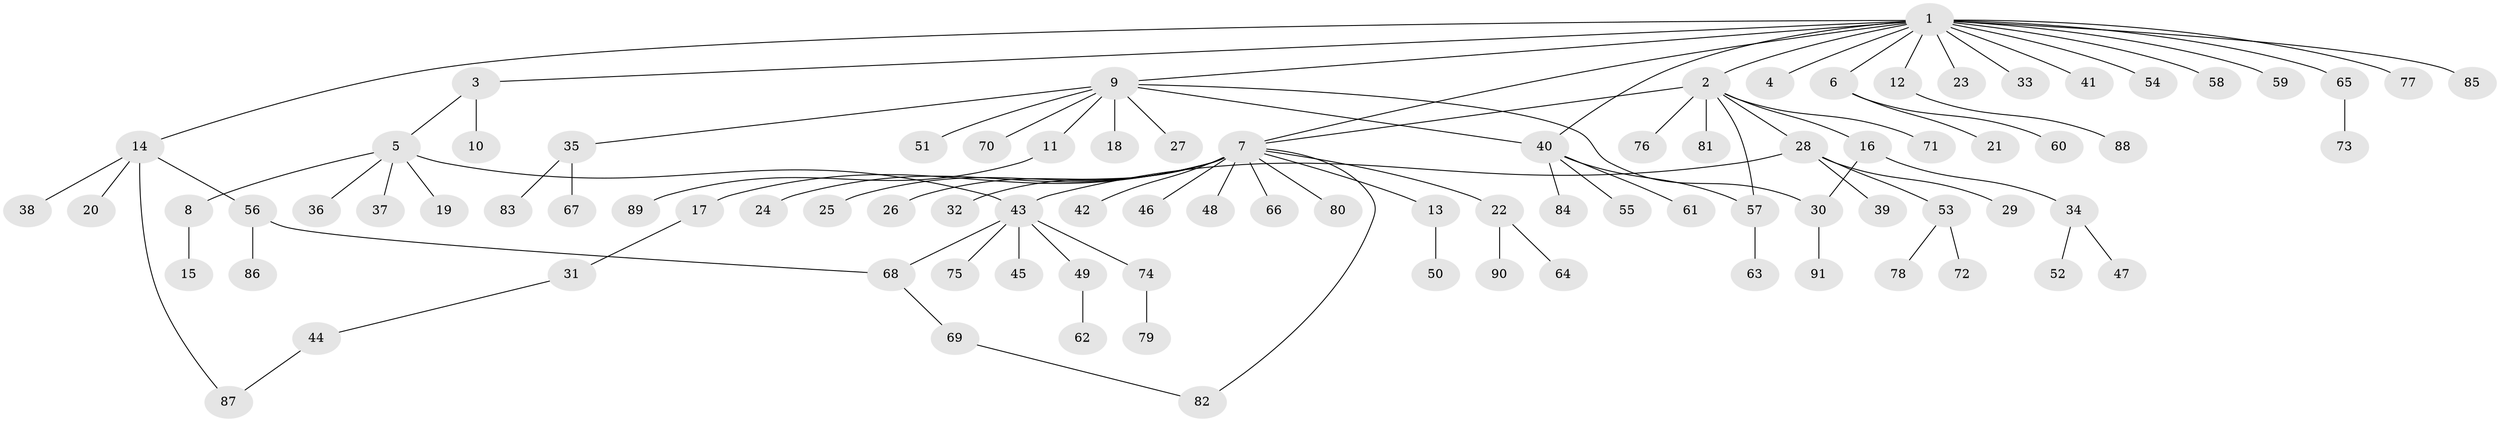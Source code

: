// coarse degree distribution, {17: 0.014705882352941176, 11: 0.029411764705882353, 3: 0.029411764705882353, 1: 0.7352941176470589, 2: 0.11764705882352941, 14: 0.014705882352941176, 10: 0.014705882352941176, 6: 0.014705882352941176, 4: 0.014705882352941176, 5: 0.014705882352941176}
// Generated by graph-tools (version 1.1) at 2025/51/02/27/25 19:51:59]
// undirected, 91 vertices, 98 edges
graph export_dot {
graph [start="1"]
  node [color=gray90,style=filled];
  1;
  2;
  3;
  4;
  5;
  6;
  7;
  8;
  9;
  10;
  11;
  12;
  13;
  14;
  15;
  16;
  17;
  18;
  19;
  20;
  21;
  22;
  23;
  24;
  25;
  26;
  27;
  28;
  29;
  30;
  31;
  32;
  33;
  34;
  35;
  36;
  37;
  38;
  39;
  40;
  41;
  42;
  43;
  44;
  45;
  46;
  47;
  48;
  49;
  50;
  51;
  52;
  53;
  54;
  55;
  56;
  57;
  58;
  59;
  60;
  61;
  62;
  63;
  64;
  65;
  66;
  67;
  68;
  69;
  70;
  71;
  72;
  73;
  74;
  75;
  76;
  77;
  78;
  79;
  80;
  81;
  82;
  83;
  84;
  85;
  86;
  87;
  88;
  89;
  90;
  91;
  1 -- 2;
  1 -- 3;
  1 -- 4;
  1 -- 6;
  1 -- 7;
  1 -- 9;
  1 -- 12;
  1 -- 14;
  1 -- 23;
  1 -- 33;
  1 -- 40;
  1 -- 41;
  1 -- 54;
  1 -- 58;
  1 -- 59;
  1 -- 65;
  1 -- 77;
  1 -- 85;
  2 -- 7;
  2 -- 16;
  2 -- 28;
  2 -- 57;
  2 -- 71;
  2 -- 76;
  2 -- 81;
  3 -- 5;
  3 -- 10;
  5 -- 8;
  5 -- 19;
  5 -- 36;
  5 -- 37;
  5 -- 43;
  6 -- 21;
  6 -- 60;
  7 -- 13;
  7 -- 17;
  7 -- 22;
  7 -- 24;
  7 -- 25;
  7 -- 26;
  7 -- 32;
  7 -- 42;
  7 -- 46;
  7 -- 48;
  7 -- 66;
  7 -- 80;
  7 -- 82;
  8 -- 15;
  9 -- 11;
  9 -- 18;
  9 -- 27;
  9 -- 30;
  9 -- 35;
  9 -- 40;
  9 -- 51;
  9 -- 70;
  11 -- 89;
  12 -- 88;
  13 -- 50;
  14 -- 20;
  14 -- 38;
  14 -- 56;
  14 -- 87;
  16 -- 30;
  16 -- 34;
  17 -- 31;
  22 -- 64;
  22 -- 90;
  28 -- 29;
  28 -- 39;
  28 -- 43;
  28 -- 53;
  30 -- 91;
  31 -- 44;
  34 -- 47;
  34 -- 52;
  35 -- 67;
  35 -- 83;
  40 -- 55;
  40 -- 57;
  40 -- 61;
  40 -- 84;
  43 -- 45;
  43 -- 49;
  43 -- 68;
  43 -- 74;
  43 -- 75;
  44 -- 87;
  49 -- 62;
  53 -- 72;
  53 -- 78;
  56 -- 68;
  56 -- 86;
  57 -- 63;
  65 -- 73;
  68 -- 69;
  69 -- 82;
  74 -- 79;
}

